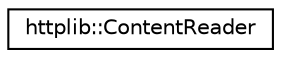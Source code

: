 digraph "Graphical Class Hierarchy"
{
 // LATEX_PDF_SIZE
  edge [fontname="Helvetica",fontsize="10",labelfontname="Helvetica",labelfontsize="10"];
  node [fontname="Helvetica",fontsize="10",shape=record];
  rankdir="LR";
  Node0 [label="httplib::ContentReader",height=0.2,width=0.4,color="black", fillcolor="white", style="filled",URL="$classhttplib_1_1ContentReader.html",tooltip=" "];
}
